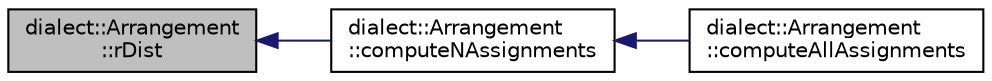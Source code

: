 digraph "dialect::Arrangement::rDist"
{
  edge [fontname="Helvetica",fontsize="10",labelfontname="Helvetica",labelfontsize="10"];
  node [fontname="Helvetica",fontsize="10",shape=record];
  rankdir="LR";
  Node37 [label="dialect::Arrangement\l::rDist",height=0.2,width=0.4,color="black", fillcolor="grey75", style="filled", fontcolor="black"];
  Node37 -> Node38 [dir="back",color="midnightblue",fontsize="10",style="solid",fontname="Helvetica"];
  Node38 [label="dialect::Arrangement\l::computeNAssignments",height=0.2,width=0.4,color="black", fillcolor="white", style="filled",URL="$structdialect_1_1Arrangement.html#ad226edce8ab3ae9c6ad7ead82eae4913",tooltip="Compute all possible Assignments in which precisely N semiaxes are occupied, sorted by ascending cost..."];
  Node38 -> Node39 [dir="back",color="midnightblue",fontsize="10",style="solid",fontname="Helvetica"];
  Node39 [label="dialect::Arrangement\l::computeAllAssignments",height=0.2,width=0.4,color="black", fillcolor="white", style="filled",URL="$structdialect_1_1Arrangement.html#a973a28db1c16a09e5f6367687d5d2360",tooltip="Compute all possible Assignments. "];
}
